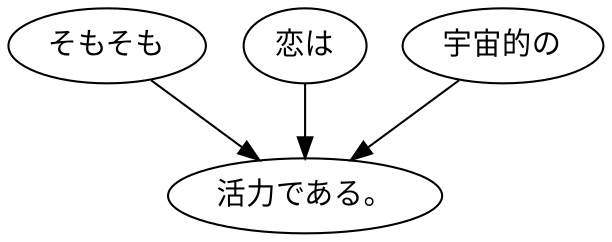 digraph graph2663 {
	node0 [label="そもそも"];
	node1 [label="恋は"];
	node2 [label="宇宙的の"];
	node3 [label="活力である。"];
	node0 -> node3;
	node1 -> node3;
	node2 -> node3;
}

